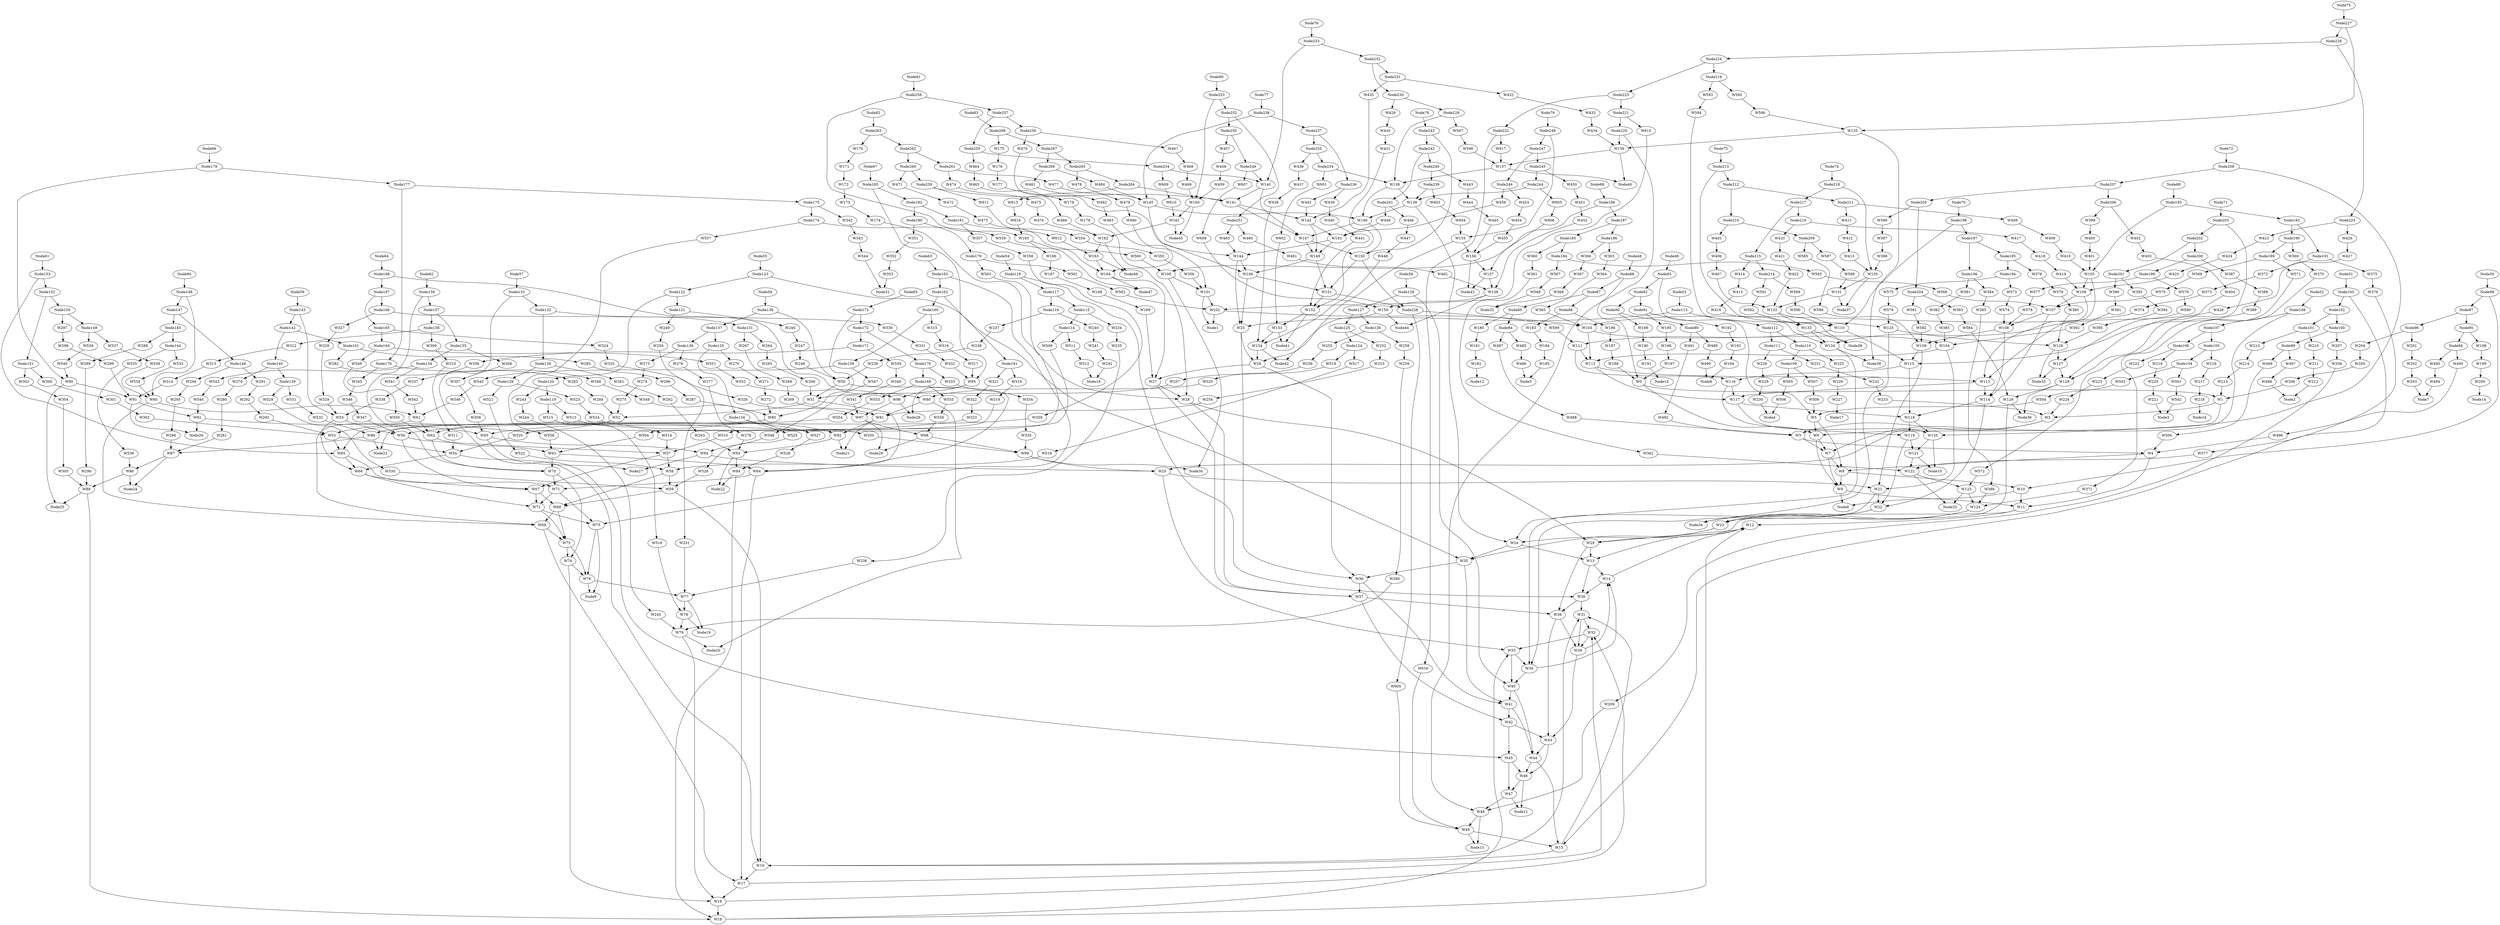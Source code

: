 strict digraph "network" {
Node48;
Node88;
Node49;
Node93;
Node50;
Node98;
Node51;
Node103;
Node52;
Node108;
Node53;
Node113;
Node54;
Node118;
Node55;
Node123;
Node56;
Node128;
Node57;
Node133;
Node58;
Node138;
Node59;
Node143;
Node60;
Node148;
Node61;
Node153;
Node62;
Node158;
Node63;
Node163;
Node64;
Node168;
Node65;
Node173;
Node66;
Node178;
Node67;
Node183;
Node68;
Node188;
Node69;
Node193;
Node70;
Node198;
Node71;
Node203;
Node72;
Node208;
Node73;
Node213;
Node74;
Node218;
Node75;
Node227;
Node76;
Node233;
Node77;
Node238;
Node78;
Node243;
Node79;
Node248;
Node80;
Node253;
Node81;
Node258;
Node82;
Node263;
Node83;
Node268;
Node84;
Node5;
Node8;
Node85;
Node12;
Node86;
Node87;
Node11;
Node89;
Node6;
Node90;
Node13;
Node91;
Node92;
Node94;
Node7;
Node95;
Node14;
Node96;
Node97;
Node99;
Node2;
Node100;
Node15;
Node101;
Node102;
Node104;
Node3;
Node105;
Node16;
Node106;
Node107;
Node109;
Node4;
Node110;
Node17;
Node111;
Node112;
Node114;
Node9;
Node18;
Node115;
Node19;
Node116;
Node117;
Node119;
Node120;
Node20;
Node121;
Node122;
Node124;
Node125;
Node21;
Node126;
Node127;
Node129;
Node130;
Node22;
Node131;
Node132;
Node134;
Node135;
Node23;
Node136;
Node137;
Node139;
Node140;
Node24;
Node141;
Node142;
Node144;
Node145;
Node25;
Node146;
Node147;
Node149;
Node150;
Node26;
Node151;
Node152;
Node154;
Node155;
Node27;
Node156;
Node157;
Node159;
Node160;
Node28;
Node161;
Node162;
Node164;
Node165;
Node29;
Node166;
Node167;
Node169;
Node170;
Node30;
Node171;
Node172;
Node174;
Node175;
Node31;
Node176;
Node177;
Node179;
Node1;
Node180;
Node181;
Node182;
Node184;
Node10;
Node32;
Node185;
Node33;
Node186;
Node187;
Node189;
Node190;
Node34;
Node191;
Node192;
Node194;
Node195;
Node35;
Node196;
Node197;
Node199;
Node200;
Node36;
Node201;
Node202;
Node204;
Node205;
Node37;
Node206;
Node207;
Node209;
Node210;
Node38;
Node211;
Node212;
Node214;
Node215;
Node39;
Node216;
Node217;
Node219;
Node220;
Node40;
Node221;
Node222;
Node223;
Node224;
Node225;
Node226;
Node228;
Node229;
Node230;
Node41;
Node231;
Node232;
Node234;
Node235;
Node42;
Node236;
Node237;
Node239;
Node240;
Node43;
Node241;
Node242;
Node244;
Node245;
Node44;
Node246;
Node247;
Node249;
Node250;
Node45;
Node251;
Node252;
Node254;
Node255;
Node46;
Node256;
Node257;
Node259;
Node260;
Node47;
Node261;
Node262;
Node264;
Node265;
Node266;
Node267;
W0;
W1;
W2;
W3;
W4;
W5;
W6;
W7;
W8;
W9;
W10;
W11;
W12;
W13;
W14;
W15;
W16;
W17;
W18;
W19;
W20;
W21;
W22;
W23;
W24;
W25;
W26;
W27;
W28;
W29;
W30;
W31;
W32;
W33;
W34;
W35;
W36;
W37;
W38;
W39;
W40;
W41;
W42;
W43;
W44;
W45;
W46;
W47;
W48;
W49;
W50;
W51;
W52;
W53;
W54;
W55;
W56;
W57;
W58;
W59;
W60;
W61;
W62;
W63;
W64;
W65;
W66;
W67;
W68;
W69;
W70;
W71;
W72;
W73;
W74;
W75;
W76;
W77;
W78;
W79;
W80;
W81;
W82;
W83;
W84;
W85;
W86;
W87;
W88;
W89;
W90;
W91;
W92;
W93;
W94;
W95;
W96;
W97;
W98;
W99;
W100;
W101;
W102;
W103;
W104;
W105;
W106;
W107;
W108;
W109;
W110;
W111;
W112;
W113;
W114;
W115;
W116;
W117;
W118;
W119;
W120;
W121;
W122;
W123;
W124;
W125;
W126;
W127;
W128;
W129;
W130;
W131;
W132;
W133;
W134;
W135;
W136;
W137;
W138;
W139;
W140;
W141;
W142;
W143;
W144;
W145;
W146;
W147;
W148;
W149;
W150;
W151;
W152;
W153;
W154;
W155;
W156;
W157;
W158;
W159;
W160;
W161;
W162;
W163;
W164;
W165;
W166;
W167;
W168;
W169;
W170;
W171;
W172;
W173;
W174;
W175;
W176;
W177;
W178;
W179;
W180;
W181;
W182;
W183;
W184;
W185;
W186;
W187;
W188;
W189;
W190;
W191;
W192;
W193;
W194;
W195;
W196;
W197;
W198;
W199;
W200;
W201;
W202;
W203;
W204;
W205;
W206;
W207;
W208;
W209;
W210;
W211;
W212;
W213;
W214;
W215;
W216;
W217;
W218;
W219;
W220;
W221;
W222;
W223;
W224;
W225;
W226;
W227;
W228;
W229;
W230;
W231;
W232;
W233;
W234;
W235;
W236;
W237;
W238;
W239;
W240;
W241;
W242;
W243;
W244;
W245;
W246;
W247;
W248;
W249;
W250;
W251;
W252;
W253;
W254;
W255;
W256;
W257;
W258;
W259;
W260;
W261;
W262;
W263;
W264;
W265;
W266;
W267;
W268;
W269;
W270;
W271;
W272;
W273;
W274;
W275;
W276;
W277;
W278;
W279;
W280;
W281;
W282;
W283;
W284;
W285;
W286;
W287;
W288;
W289;
W290;
W291;
W292;
W293;
W294;
W295;
W296;
W297;
W298;
W299;
W300;
W301;
W302;
W303;
W304;
W305;
W306;
W307;
W308;
W309;
W310;
W311;
W312;
W313;
W314;
W315;
W316;
W317;
W318;
W319;
W320;
W321;
W322;
W323;
W324;
W325;
W326;
W327;
W328;
W329;
W330;
W331;
W332;
W333;
W334;
W335;
W336;
W337;
W338;
W339;
W340;
W341;
W342;
W343;
W344;
W345;
W346;
W347;
W348;
W349;
W350;
W351;
W352;
W353;
W354;
W355;
W356;
W357;
W358;
W359;
W360;
W361;
W362;
W363;
W364;
W365;
W366;
W367;
W368;
W369;
W370;
W371;
W372;
W373;
W374;
W375;
W376;
W377;
W378;
W379;
W380;
W381;
W382;
W383;
W384;
W385;
W386;
W387;
W388;
W389;
W390;
W391;
W392;
W393;
W394;
W395;
W396;
W397;
W398;
W399;
W400;
W401;
W402;
W403;
W404;
W405;
W406;
W407;
W408;
W409;
W410;
W411;
W412;
W413;
W414;
W415;
W416;
W417;
W418;
W419;
W420;
W421;
W422;
W423;
W424;
W425;
W426;
W427;
W428;
W429;
W430;
W431;
W432;
W433;
W434;
W435;
W436;
W437;
W438;
W439;
W440;
W441;
W442;
W443;
W444;
W445;
W446;
W447;
W448;
W449;
W450;
W451;
W452;
W453;
W454;
W455;
W456;
W457;
W458;
W459;
W460;
W461;
W462;
W463;
W464;
W465;
W466;
W467;
W468;
W469;
W470;
W471;
W472;
W473;
W474;
W475;
W476;
W477;
W478;
W479;
W480;
W481;
W482;
W483;
W484;
W485;
W486;
W487;
W488;
W489;
W490;
W491;
W492;
W493;
W494;
W495;
W496;
W497;
W498;
W499;
W500;
W501;
W502;
W503;
W504;
W505;
W506;
W507;
W508;
W509;
W510;
W511;
W512;
W513;
W514;
W515;
W516;
W517;
W518;
W519;
W520;
W521;
W522;
W523;
W524;
W525;
W526;
W527;
W528;
W529;
W530;
W531;
W532;
W533;
W534;
W535;
W536;
W537;
W538;
W539;
W540;
W541;
W542;
W543;
W544;
W545;
W546;
W547;
W548;
W549;
W550;
W551;
W552;
W553;
W554;
W555;
W556;
W557;
W558;
W559;
W560;
W561;
W562;
W563;
W564;
W565;
W566;
W567;
W568;
W569;
W570;
W571;
W572;
W573;
W574;
W575;
W576;
W577;
W578;
W579;
W580;
W581;
W582;
W583;
W584;
W585;
W586;
W587;
W588;
W589;
W590;
W591;
W592;
W593;
W594;
W595;
W596;
W597;
W598;
W599;
W600;
W601;
W602;
W603;
W604;
W605;
W606;
W607;
W608;
W609;
W610;
W611;
W612;
W613;
W614;
W615;
W616;
W617;
Node48 -> Node88  [style=solid];
Node88 -> Node87  [style=solid];
Node88 -> W0;
Node49 -> Node93  [style=solid];
Node93 -> Node92  [style=solid];
Node93 -> W5;
Node50 -> Node98  [style=solid];
Node98 -> Node97  [style=solid];
Node98 -> W10;
Node51 -> Node103  [style=solid];
Node103 -> Node102  [style=solid];
Node103 -> W15;
Node52 -> Node108  [style=solid];
Node108 -> Node107  [style=solid];
Node108 -> W20;
Node53 -> Node113  [style=solid];
Node113 -> Node112  [style=solid];
Node113 -> W25;
Node54 -> Node118  [style=solid];
Node118 -> Node117  [style=solid];
Node118 -> W30;
Node55 -> Node123  [style=solid];
Node123 -> Node122  [style=solid];
Node123 -> W35;
Node56 -> Node128  [style=solid];
Node128 -> Node127  [style=solid];
Node128 -> W40;
Node57 -> Node133  [style=solid];
Node133 -> Node132  [style=solid];
Node133 -> W45;
Node58 -> Node138  [style=solid];
Node138 -> Node137  [style=solid];
Node138 -> W50;
Node59 -> Node143  [style=solid];
Node143 -> Node142  [style=solid];
Node143 -> W55;
Node60 -> Node148  [style=solid];
Node148 -> Node147  [style=solid];
Node148 -> W60;
Node61 -> Node153  [style=solid];
Node153 -> Node152  [style=solid];
Node153 -> W65;
Node62 -> Node158  [style=solid];
Node158 -> Node157  [style=solid];
Node158 -> W70;
Node63 -> Node163  [style=solid];
Node163 -> Node162  [style=solid];
Node163 -> W75;
Node64 -> Node168  [style=solid];
Node168 -> Node167  [style=solid];
Node168 -> W80;
Node65 -> Node173  [style=solid];
Node173 -> Node172  [style=solid];
Node173 -> W85;
Node66 -> Node178  [style=solid];
Node178 -> Node177  [style=solid];
Node178 -> W90;
Node67 -> Node183  [style=solid];
Node183 -> Node182  [style=solid];
Node183 -> W95;
Node68 -> Node188  [style=solid];
Node188 -> Node187  [style=solid];
Node188 -> W100;
Node69 -> Node193  [style=solid];
Node193 -> Node192  [style=solid];
Node193 -> W105;
Node70 -> Node198  [style=solid];
Node198 -> Node197  [style=solid];
Node198 -> W110;
Node71 -> Node203  [style=solid];
Node203 -> Node202  [style=solid];
Node203 -> W115;
Node72 -> Node208  [style=solid];
Node208 -> Node207  [style=solid];
Node208 -> W120;
Node73 -> Node213  [style=solid];
Node213 -> Node212  [style=solid];
Node213 -> W125;
Node74 -> Node218  [style=solid];
Node218 -> Node217  [style=solid];
Node218 -> W130;
Node75 -> Node227  [style=solid];
Node227 -> Node226  [style=solid];
Node227 -> W135;
Node76 -> Node233  [style=solid];
Node233 -> Node232  [style=solid];
Node233 -> W140;
Node77 -> Node238  [style=solid];
Node238 -> Node237  [style=solid];
Node238 -> W145;
Node78 -> Node243  [style=solid];
Node243 -> Node242  [style=solid];
Node243 -> W150;
Node79 -> Node248  [style=solid];
Node248 -> Node247  [style=solid];
Node248 -> W155;
Node80 -> Node253  [style=solid];
Node253 -> Node252  [style=solid];
Node253 -> W160;
Node81 -> Node258  [style=solid];
Node258 -> Node257  [style=solid];
Node258 -> W165;
Node82 -> Node263  [style=solid];
Node263 -> Node262  [style=solid];
Node263 -> W170;
Node83 -> Node268  [style=solid];
Node268 -> Node267  [style=solid];
Node268 -> W175;
Node84 -> W485;
Node84 -> W487;
Node85 -> Node84  [style=solid];
Node85 -> W180;
Node86 -> W183;
Node86 -> W186;
Node87 -> Node85  [style=solid];
Node87 -> Node86  [style=solid];
Node89 -> W489;
Node89 -> W491;
Node90 -> Node89  [style=solid];
Node90 -> W189;
Node91 -> W192;
Node91 -> W195;
Node92 -> Node90  [style=solid];
Node92 -> Node91  [style=solid];
Node94 -> W493;
Node94 -> W495;
Node95 -> Node94  [style=solid];
Node95 -> W198;
Node96 -> W201;
Node96 -> W204;
Node97 -> Node95  [style=solid];
Node97 -> Node96  [style=solid];
Node99 -> W497;
Node99 -> W499;
Node100 -> Node99  [style=solid];
Node100 -> W207;
Node101 -> W210;
Node101 -> W213;
Node102 -> Node100  [style=solid];
Node102 -> Node101  [style=solid];
Node104 -> W501;
Node104 -> W503;
Node105 -> Node104  [style=solid];
Node105 -> W216;
Node106 -> W219;
Node106 -> W222;
Node107 -> Node105  [style=solid];
Node107 -> Node106  [style=solid];
Node109 -> W505;
Node109 -> W507;
Node110 -> Node109  [style=solid];
Node110 -> W225;
Node111 -> W228;
Node111 -> W231;
Node112 -> Node110  [style=solid];
Node112 -> Node111  [style=solid];
Node114 -> W509;
Node114 -> W511;
Node115 -> Node114  [style=solid];
Node115 -> W234;
Node116 -> W237;
Node116 -> W240;
Node117 -> Node115  [style=solid];
Node117 -> Node116  [style=solid];
Node119 -> W513;
Node119 -> W515;
Node120 -> Node119  [style=solid];
Node120 -> W243;
Node121 -> W246;
Node121 -> W249;
Node122 -> Node120  [style=solid];
Node122 -> Node121  [style=solid];
Node124 -> W517;
Node124 -> W519;
Node125 -> Node124  [style=solid];
Node125 -> W252;
Node126 -> W255;
Node126 -> W258;
Node127 -> Node125  [style=solid];
Node127 -> Node126  [style=solid];
Node129 -> W521;
Node129 -> W523;
Node130 -> Node129  [style=solid];
Node130 -> W261;
Node131 -> W264;
Node131 -> W267;
Node132 -> Node130  [style=solid];
Node132 -> Node131  [style=solid];
Node134 -> W525;
Node134 -> W527;
Node135 -> Node134  [style=solid];
Node135 -> W270;
Node136 -> W273;
Node136 -> W276;
Node137 -> Node135  [style=solid];
Node137 -> Node136  [style=solid];
Node139 -> W529;
Node139 -> W531;
Node140 -> Node139  [style=solid];
Node140 -> W279;
Node141 -> W282;
Node141 -> W285;
Node142 -> Node140  [style=solid];
Node142 -> Node141  [style=solid];
Node144 -> W533;
Node144 -> W535;
Node145 -> Node144  [style=solid];
Node145 -> W288;
Node146 -> W291;
Node146 -> W294;
Node147 -> Node145  [style=solid];
Node147 -> Node146  [style=solid];
Node149 -> W537;
Node149 -> W539;
Node150 -> Node149  [style=solid];
Node150 -> W297;
Node151 -> W300;
Node151 -> W303;
Node152 -> Node150  [style=solid];
Node152 -> Node151  [style=solid];
Node154 -> W541;
Node154 -> W543;
Node155 -> Node154  [style=solid];
Node155 -> W306;
Node156 -> W309;
Node156 -> W312;
Node157 -> Node155  [style=solid];
Node157 -> Node156  [style=solid];
Node159 -> W545;
Node159 -> W547;
Node160 -> Node159  [style=solid];
Node160 -> W315;
Node161 -> W318;
Node161 -> W321;
Node162 -> Node160  [style=solid];
Node162 -> Node161  [style=solid];
Node164 -> W549;
Node164 -> W551;
Node165 -> Node164  [style=solid];
Node165 -> W324;
Node166 -> W327;
Node166 -> W330;
Node167 -> Node165  [style=solid];
Node167 -> Node166  [style=solid];
Node169 -> W553;
Node169 -> W555;
Node170 -> Node169  [style=solid];
Node170 -> W333;
Node171 -> W336;
Node171 -> W339;
Node172 -> Node170  [style=solid];
Node172 -> Node171  [style=solid];
Node174 -> W557;
Node174 -> W559;
Node175 -> Node174  [style=solid];
Node175 -> W342;
Node176 -> W345;
Node176 -> W348;
Node177 -> Node175  [style=solid];
Node177 -> Node176  [style=solid];
Node179 -> W561;
Node179 -> W563;
Node180 -> Node179  [style=solid];
Node180 -> W351;
Node181 -> W354;
Node181 -> W357;
Node182 -> Node180  [style=solid];
Node182 -> Node181  [style=solid];
Node184 -> W565;
Node184 -> W567;
Node185 -> Node184  [style=solid];
Node185 -> W360;
Node186 -> W363;
Node186 -> W366;
Node187 -> Node185  [style=solid];
Node187 -> Node186  [style=solid];
Node189 -> W569;
Node189 -> W571;
Node190 -> Node189  [style=solid];
Node190 -> W369;
Node191 -> W372;
Node191 -> W375;
Node192 -> Node190  [style=solid];
Node192 -> Node191  [style=solid];
Node194 -> W573;
Node194 -> W575;
Node195 -> Node194  [style=solid];
Node195 -> W378;
Node196 -> W381;
Node196 -> W384;
Node197 -> Node195  [style=solid];
Node197 -> Node196  [style=solid];
Node199 -> W577;
Node199 -> W579;
Node200 -> Node199  [style=solid];
Node200 -> W387;
Node201 -> W390;
Node201 -> W393;
Node202 -> Node200  [style=solid];
Node202 -> Node201  [style=solid];
Node204 -> W581;
Node204 -> W583;
Node205 -> Node204  [style=solid];
Node205 -> W396;
Node206 -> W399;
Node206 -> W402;
Node207 -> Node205  [style=solid];
Node207 -> Node206  [style=solid];
Node209 -> W585;
Node209 -> W587;
Node210 -> Node209  [style=solid];
Node210 -> W405;
Node211 -> W408;
Node211 -> W411;
Node212 -> Node210  [style=solid];
Node212 -> Node211  [style=solid];
Node214 -> W589;
Node214 -> W591;
Node215 -> Node214  [style=solid];
Node215 -> W414;
Node216 -> W417;
Node216 -> W420;
Node217 -> Node215  [style=solid];
Node217 -> Node216  [style=solid];
Node219 -> W593;
Node219 -> W595;
Node220 -> W48;
Node220 -> W136;
Node221 -> Node220  [style=solid];
Node221 -> W615;
Node222 -> W616;
Node222 -> W617;
Node223 -> Node221  [style=solid];
Node223 -> Node222  [style=solid];
Node224 -> Node219  [style=solid];
Node224 -> Node223  [style=solid];
Node225 -> W423;
Node225 -> W426;
Node226 -> Node224  [style=solid];
Node226 -> Node225  [style=solid];
Node228 -> W599;
Node228 -> W600;
Node229 -> W597;
Node229 -> W138;
Node230 -> Node229  [style=solid];
Node230 -> W429;
Node231 -> W432;
Node231 -> W435;
Node232 -> Node230  [style=solid];
Node232 -> Node231  [style=solid];
Node234 -> W601;
Node234 -> W138;
Node235 -> Node234  [style=solid];
Node235 -> W436;
Node236 -> W439;
Node236 -> W442;
Node237 -> Node235  [style=solid];
Node237 -> Node236  [style=solid];
Node239 -> W603;
Node239 -> W139;
Node240 -> Node239  [style=solid];
Node240 -> W443;
Node241 -> W446;
Node241 -> W449;
Node242 -> Node240  [style=solid];
Node242 -> Node241  [style=solid];
Node244 -> W605;
Node244 -> W139;
Node245 -> Node244  [style=solid];
Node245 -> W450;
Node246 -> W453;
Node246 -> W456;
Node247 -> Node245  [style=solid];
Node247 -> Node246  [style=solid];
Node249 -> W607;
Node249 -> W140;
Node250 -> Node249  [style=solid];
Node250 -> W457;
Node251 -> W460;
Node251 -> W463;
Node252 -> Node250  [style=solid];
Node252 -> Node251  [style=solid];
Node254 -> W609;
Node254 -> W140;
Node255 -> Node254  [style=solid];
Node255 -> W464;
Node256 -> W467;
Node256 -> W470;
Node257 -> Node255  [style=solid];
Node257 -> Node256  [style=solid];
Node259 -> W611;
Node259 -> W141;
Node260 -> Node259  [style=solid];
Node260 -> W471;
Node261 -> W474;
Node261 -> W477;
Node262 -> Node260  [style=solid];
Node262 -> Node261  [style=solid];
Node264 -> W613;
Node264 -> W141;
Node265 -> Node264  [style=solid];
Node265 -> W478;
Node266 -> W481;
Node266 -> W484;
Node267 -> Node265  [style=solid];
Node267 -> Node266  [style=solid];
W0 -> W1;
W0 -> W6;
W1 -> W2;
W1 -> W6;
W2 -> W3;
W2 -> W7;
W3 -> W4;
W3 -> W7;
W4 -> W8;
W4 -> W11;
W5 -> W6;
W5 -> W8;
W6 -> W7;
W6 -> W9;
W7 -> W8;
W7 -> W9;
W8 -> W9;
W8 -> W10;
W9 -> Node8;
W9 -> W11;
W10 -> W11;
W10 -> Node8;
W11 -> W12;
W11 -> W29;
W12 -> W13;
W12 -> W29;
W13 -> W14;
W13 -> W30;
W14 -> W12;
W14 -> W30;
W15 -> W16;
W15 -> W31;
W16 -> W17;
W16 -> W31;
W17 -> W18;
W17 -> W32;
W18 -> W19;
W18 -> W32;
W19 -> W12;
W19 -> W33;
W20 -> W21;
W20 -> W33;
W21 -> W22;
W21 -> W34;
W22 -> W23;
W22 -> W34;
W23 -> W24;
W23 -> W35;
W24 -> W13;
W24 -> W35;
W25 -> W26;
W25 -> W36;
W26 -> W27;
W26 -> W36;
W27 -> W28;
W27 -> W37;
W28 -> W29;
W28 -> W37;
W29 -> W13;
W29 -> W38;
W30 -> W31;
W30 -> W38;
W31 -> W32;
W31 -> W39;
W32 -> W33;
W32 -> W39;
W33 -> W34;
W33 -> W40;
W34 -> W14;
W34 -> W40;
W35 -> W36;
W35 -> W41;
W36 -> W37;
W36 -> W41;
W37 -> W38;
W37 -> W42;
W38 -> W39;
W38 -> W43;
W39 -> W14;
W39 -> W43;
W40 -> W41;
W40 -> W44;
W41 -> W42;
W41 -> W44;
W42 -> W43;
W42 -> W45;
W43 -> W44;
W43 -> W46;
W44 -> W15;
W44 -> W46;
W45 -> W46;
W45 -> W47;
W46 -> W47;
W46 -> Node11;
W47 -> W48;
W47 -> Node11;
W48 -> W49;
W48 -> Node15;
W49 -> W15;
W49 -> Node15;
W50 -> W51;
W50 -> W64;
W51 -> W52;
W51 -> W64;
W52 -> W53;
W52 -> W65;
W53 -> W54;
W53 -> W65;
W54 -> W16;
W54 -> W66;
W55 -> W56;
W55 -> W66;
W56 -> W57;
W56 -> W67;
W57 -> W58;
W57 -> W67;
W58 -> W59;
W58 -> W68;
W59 -> W16;
W59 -> W68;
W60 -> W61;
W60 -> W69;
W61 -> W62;
W61 -> W69;
W62 -> W63;
W62 -> W70;
W63 -> W64;
W63 -> W70;
W64 -> W17;
W64 -> W71;
W65 -> W66;
W65 -> W71;
W66 -> W67;
W66 -> W72;
W67 -> W68;
W67 -> W72;
W68 -> W69;
W68 -> W73;
W69 -> W17;
W69 -> W73;
W70 -> W71;
W70 -> W74;
W71 -> W72;
W71 -> W75;
W72 -> W73;
W72 -> W75;
W73 -> W74;
W73 -> W76;
W74 -> W18;
W74 -> W76;
W75 -> W76;
W75 -> Node9;
W76 -> W77;
W76 -> Node9;
W77 -> W78;
W77 -> Node19;
W78 -> W79;
W78 -> Node19;
W79 -> W18;
W79 -> Node20;
W80 -> W81;
W80 -> Node20;
W81 -> W82;
W81 -> Node21;
W82 -> W83;
W82 -> Node21;
W83 -> W84;
W83 -> Node22;
W84 -> W19;
W84 -> Node22;
W85 -> W86;
W85 -> Node23;
W86 -> W87;
W86 -> Node23;
W87 -> W88;
W87 -> Node24;
W88 -> W89;
W88 -> Node24;
W89 -> W19;
W89 -> Node25;
W90 -> W91;
W90 -> Node25;
W91 -> W92;
W91 -> Node26;
W92 -> W93;
W92 -> Node26;
W93 -> W94;
W93 -> Node27;
W94 -> W20;
W94 -> Node27;
W95 -> W96;
W95 -> Node28;
W96 -> W97;
W96 -> Node28;
W97 -> W98;
W97 -> Node29;
W98 -> W99;
W98 -> Node29;
W99 -> W20;
W99 -> Node30;
W100 -> W101;
W100 -> Node30;
W101 -> W102;
W101 -> Node1;
W102 -> W103;
W102 -> Node1;
W103 -> W104;
W103 -> W112;
W104 -> W21;
W104 -> W112;
W105 -> W106;
W105 -> W113;
W106 -> W107;
W106 -> W113;
W107 -> W108;
W107 -> W114;
W108 -> W109;
W108 -> W114;
W109 -> W21;
W109 -> W115;
W110 -> W111;
W110 -> W115;
W111 -> W112;
W111 -> W116;
W112 -> W113;
W112 -> W117;
W113 -> W114;
W113 -> W117;
W114 -> W22;
W114 -> W118;
W115 -> W116;
W115 -> W118;
W116 -> W117;
W116 -> W119;
W117 -> W118;
W117 -> W120;
W118 -> W119;
W118 -> W120;
W119 -> W22;
W119 -> W121;
W120 -> W121;
W120 -> Node10;
W121 -> W122;
W121 -> Node10;
W122 -> W123;
W122 -> Node33;
W123 -> W124;
W123 -> Node33;
W124 -> W23;
W124 -> Node34;
W125 -> W126;
W125 -> Node34;
W126 -> W127;
W126 -> Node35;
W127 -> W128;
W127 -> Node35;
W128 -> W129;
W128 -> Node36;
W129 -> W23;
W129 -> Node36;
W130 -> W131;
W130 -> Node37;
W131 -> W132;
W131 -> Node37;
W132 -> W133;
W132 -> Node38;
W133 -> W134;
W133 -> Node38;
W134 -> W24;
W134 -> Node39;
W135 -> W136;
W135 -> Node39;
W136 -> W137;
W136 -> Node40;
W137 -> W138;
W137 -> Node40;
W138 -> W139;
W138 -> W146;
W139 -> W24;
W139 -> W146;
W140 -> W141;
W140 -> W147;
W141 -> W142;
W141 -> W147;
W142 -> W143;
W142 -> W148;
W143 -> W144;
W143 -> W148;
W144 -> W25;
W144 -> W149;
W145 -> W146;
W145 -> W149;
W146 -> W147;
W146 -> W150;
W147 -> W148;
W147 -> W150;
W148 -> W149;
W148 -> W151;
W149 -> W25;
W149 -> W151;
W150 -> W151;
W150 -> Node228;
W151 -> W152;
W151 -> Node228;
W152 -> W153;
W152 -> Node41;
W153 -> W154;
W153 -> Node41;
W154 -> W26;
W154 -> Node42;
W155 -> W156;
W155 -> Node42;
W156 -> W157;
W156 -> Node43;
W157 -> W158;
W157 -> Node43;
W158 -> W159;
W158 -> Node44;
W159 -> W26;
W159 -> Node44;
W160 -> W161;
W160 -> Node45;
W161 -> W162;
W161 -> Node45;
W162 -> W163;
W162 -> Node46;
W163 -> W164;
W163 -> Node46;
W164 -> W27;
W164 -> Node47;
W165 -> W166;
W165 -> Node47;
W166 -> W167;
W167 -> W168;
W168 -> W169;
W169 -> W27;
W170 -> W171;
W171 -> W172;
W172 -> W173;
W173 -> W174;
W174 -> W28;
W175 -> W176;
W176 -> W177;
W177 -> W178;
W178 -> W179;
W179 -> W28;
W180 -> W181;
W181 -> W182;
W182 -> Node12;
W183 -> W184;
W184 -> W185;
W185 -> Node5;
W186 -> W187;
W187 -> W188;
W188 -> W0;
W189 -> W190;
W190 -> W191;
W191 -> Node13;
W192 -> W193;
W193 -> W194;
W194 -> Node6;
W195 -> W196;
W196 -> W197;
W197 -> W0;
W198 -> W199;
W199 -> W200;
W200 -> Node14;
W201 -> W202;
W202 -> W203;
W203 -> Node7;
W204 -> W205;
W205 -> W206;
W206 -> W1;
W207 -> W208;
W208 -> W209;
W209 -> W48;
W210 -> W211;
W211 -> W212;
W212 -> Node2;
W213 -> W214;
W214 -> W215;
W215 -> W1;
W216 -> W217;
W217 -> W218;
W218 -> Node16;
W219 -> W220;
W220 -> W221;
W221 -> Node3;
W222 -> W223;
W223 -> W224;
W224 -> W2;
W225 -> W226;
W226 -> W227;
W227 -> Node17;
W228 -> W229;
W229 -> W230;
W230 -> Node4;
W231 -> W232;
W232 -> W233;
W233 -> W2;
W234 -> W235;
W235 -> W236;
W236 -> W77;
W237 -> W238;
W238 -> W239;
W239 -> W50;
W240 -> W241;
W241 -> W242;
W242 -> Node18;
W243 -> W244;
W244 -> W245;
W245 -> W79;
W246 -> W247;
W247 -> W248;
W248 -> W50;
W249 -> W250;
W250 -> W251;
W251 -> W77;
W252 -> W253;
W253 -> W254;
W254 -> W81;
W255 -> W256;
W256 -> W257;
W257 -> W51;
W258 -> W259;
W259 -> W260;
W260 -> W79;
W261 -> W262;
W262 -> W263;
W263 -> W83;
W264 -> W265;
W265 -> W266;
W266 -> W51;
W267 -> W268;
W268 -> W269;
W269 -> W81;
W270 -> W271;
W271 -> W272;
W272 -> W85;
W273 -> W274;
W274 -> W275;
W275 -> W52;
W276 -> W277;
W277 -> W278;
W278 -> W83;
W279 -> W280;
W280 -> W281;
W281 -> W87;
W282 -> W283;
W283 -> W284;
W284 -> W52;
W285 -> W286;
W286 -> W287;
W287 -> W85;
W288 -> W289;
W289 -> W290;
W290 -> W89;
W291 -> W292;
W292 -> W293;
W293 -> W53;
W294 -> W295;
W295 -> W296;
W296 -> W87;
W297 -> W298;
W298 -> W299;
W299 -> W91;
W300 -> W301;
W301 -> W302;
W302 -> W53;
W303 -> W304;
W304 -> W305;
W305 -> W89;
W306 -> W307;
W307 -> W308;
W308 -> W93;
W309 -> W310;
W310 -> W311;
W311 -> W54;
W312 -> W313;
W313 -> W314;
W314 -> W91;
W315 -> W316;
W316 -> W317;
W317 -> W95;
W318 -> W319;
W319 -> W320;
W320 -> W54;
W321 -> W322;
W322 -> W323;
W323 -> W93;
W324 -> W325;
W325 -> W326;
W326 -> W97;
W327 -> W328;
W328 -> W329;
W329 -> W55;
W330 -> W331;
W331 -> W332;
W332 -> W95;
W333 -> W334;
W334 -> W335;
W335 -> W99;
W336 -> W337;
W337 -> W338;
W338 -> W55;
W339 -> W340;
W340 -> W341;
W341 -> W97;
W342 -> W343;
W343 -> W344;
W344 -> Node31;
W345 -> W346;
W346 -> W347;
W347 -> W56;
W348 -> W349;
W349 -> W350;
W350 -> W99;
W351 -> W352;
W352 -> W353;
W353 -> Node31;
W354 -> W355;
W355 -> W356;
W356 -> W101;
W357 -> W358;
W358 -> W359;
W359 -> W56;
W360 -> W361;
W361 -> W362;
W362 -> W122;
W363 -> W364;
W364 -> W365;
W365 -> W103;
W366 -> W367;
W367 -> W368;
W368 -> Node32;
W369 -> W370;
W370 -> W371;
W371 -> W124;
W372 -> W373;
W373 -> W374;
W374 -> W103;
W375 -> W376;
W376 -> W377;
W377 -> W122;
W378 -> W379;
W379 -> W380;
W380 -> W126;
W381 -> W382;
W382 -> W383;
W383 -> W104;
W384 -> W385;
W385 -> W386;
W386 -> W124;
W387 -> W388;
W388 -> W389;
W389 -> W128;
W390 -> W391;
W391 -> W392;
W392 -> W104;
W393 -> W394;
W394 -> W395;
W395 -> W126;
W396 -> W397;
W397 -> W398;
W398 -> W130;
W399 -> W400;
W400 -> W401;
W401 -> W105;
W402 -> W403;
W403 -> W404;
W404 -> W128;
W405 -> W406;
W406 -> W407;
W407 -> W132;
W408 -> W409;
W409 -> W410;
W410 -> W105;
W411 -> W412;
W412 -> W413;
W413 -> W130;
W414 -> W415;
W415 -> W416;
W416 -> W134;
W417 -> W418;
W418 -> W419;
W419 -> W106;
W420 -> W421;
W421 -> W422;
W422 -> W132;
W423 -> W424;
W424 -> W425;
W425 -> W106;
W426 -> W427;
W427 -> W428;
W428 -> W134;
W429 -> W430;
W430 -> W431;
W431 -> W152;
W432 -> W433;
W433 -> W434;
W434 -> W136;
W435 -> W142;
W436 -> W437;
W437 -> W438;
W438 -> W154;
W439 -> W440;
W440 -> W441;
W441 -> W152;
W442 -> W142;
W443 -> W444;
W444 -> W445;
W445 -> W156;
W446 -> W447;
W447 -> W448;
W448 -> W154;
W449 -> W143;
W450 -> W451;
W451 -> W452;
W452 -> W158;
W453 -> W454;
W454 -> W455;
W455 -> W156;
W456 -> W143;
W457 -> W458;
W458 -> W459;
W459 -> W160;
W460 -> W461;
W461 -> W462;
W462 -> W158;
W463 -> W144;
W464 -> W465;
W465 -> W466;
W466 -> W162;
W467 -> W468;
W468 -> W469;
W469 -> W160;
W470 -> W144;
W471 -> W472;
W472 -> W473;
W473 -> W164;
W474 -> W475;
W475 -> W476;
W476 -> W162;
W477 -> W145;
W478 -> W479;
W479 -> W480;
W480 -> W101;
W481 -> W482;
W482 -> W483;
W483 -> W164;
W484 -> W145;
W485 -> W486;
W486 -> Node5;
W487 -> W488;
W488 -> W3;
W489 -> W490;
W490 -> Node6;
W491 -> W492;
W492 -> W3;
W493 -> W494;
W494 -> Node7;
W495 -> W496;
W496 -> W4;
W497 -> W498;
W498 -> Node2;
W499 -> W500;
W500 -> W4;
W501 -> W502;
W502 -> Node3;
W503 -> W504;
W504 -> W5;
W505 -> W506;
W506 -> Node4;
W507 -> W508;
W508 -> W5;
W509 -> W510;
W510 -> W57;
W511 -> W512;
W512 -> Node18;
W513 -> W514;
W514 -> W57;
W515 -> W516;
W516 -> W78;
W517 -> W518;
W518 -> W58;
W519 -> W520;
W520 -> W80;
W521 -> W522;
W522 -> W58;
W523 -> W524;
W524 -> W82;
W525 -> W526;
W526 -> W59;
W527 -> W528;
W528 -> W84;
W529 -> W530;
W530 -> W59;
W531 -> W532;
W532 -> W86;
W533 -> W534;
W534 -> W60;
W535 -> W536;
W536 -> W88;
W537 -> W538;
W538 -> W60;
W539 -> W540;
W540 -> W90;
W541 -> W542;
W542 -> W61;
W543 -> W544;
W544 -> W92;
W545 -> W546;
W546 -> W61;
W547 -> W548;
W548 -> W94;
W549 -> W550;
W550 -> W62;
W551 -> W552;
W552 -> W96;
W553 -> W554;
W554 -> W62;
W555 -> W556;
W556 -> W98;
W557 -> W558;
W558 -> W63;
W559 -> W560;
W560 -> W100;
W561 -> W562;
W562 -> W102;
W563 -> W564;
W564 -> W63;
W565 -> W566;
W566 -> W107;
W567 -> W568;
W568 -> Node32;
W569 -> W570;
W570 -> W107;
W571 -> W572;
W572 -> W123;
W573 -> W574;
W574 -> W108;
W575 -> W576;
W576 -> W125;
W577 -> W578;
W578 -> W108;
W579 -> W580;
W580 -> W127;
W581 -> W582;
W582 -> W109;
W583 -> W584;
W584 -> W129;
W585 -> W586;
W586 -> W109;
W587 -> W588;
W588 -> W131;
W589 -> W590;
W590 -> W110;
W591 -> W592;
W592 -> W133;
W593 -> W594;
W594 -> W110;
W595 -> W596;
W596 -> W135;
W597 -> W598;
W598 -> W137;
W599 -> W111;
W600 -> W49;
W601 -> W602;
W602 -> W153;
W603 -> W604;
W604 -> W155;
W605 -> W606;
W606 -> W157;
W607 -> W608;
W608 -> W159;
W609 -> W610;
W610 -> W161;
W611 -> W612;
W612 -> W163;
W613 -> W614;
W614 -> W165;
W615 -> W102;
W616 -> W49;
W617 -> W137;
}
